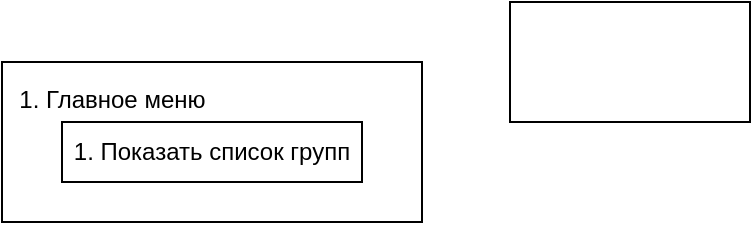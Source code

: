 <mxfile version="22.1.7" type="device">
  <diagram name="Страница — 1" id="fYeKUFt25ohQWYaR64R2">
    <mxGraphModel dx="1434" dy="790" grid="1" gridSize="10" guides="1" tooltips="1" connect="1" arrows="1" fold="1" page="1" pageScale="1" pageWidth="827" pageHeight="1169" math="0" shadow="0">
      <root>
        <mxCell id="0" />
        <mxCell id="1" parent="0" />
        <mxCell id="kxto2gz9lXvZrXv1a-Yy-1" value="&amp;nbsp; 1. Главное меню&lt;br&gt;&lt;br&gt;&lt;br&gt;&lt;br&gt;" style="rounded=0;whiteSpace=wrap;html=1;align=left;" vertex="1" parent="1">
          <mxGeometry x="100" y="110" width="210" height="80" as="geometry" />
        </mxCell>
        <mxCell id="kxto2gz9lXvZrXv1a-Yy-3" value="1. Показать список групп" style="rounded=0;whiteSpace=wrap;html=1;" vertex="1" parent="1">
          <mxGeometry x="130" y="140" width="150" height="30" as="geometry" />
        </mxCell>
        <mxCell id="kxto2gz9lXvZrXv1a-Yy-6" value="" style="rounded=0;whiteSpace=wrap;html=1;" vertex="1" parent="1">
          <mxGeometry x="354" y="80" width="120" height="60" as="geometry" />
        </mxCell>
      </root>
    </mxGraphModel>
  </diagram>
</mxfile>
